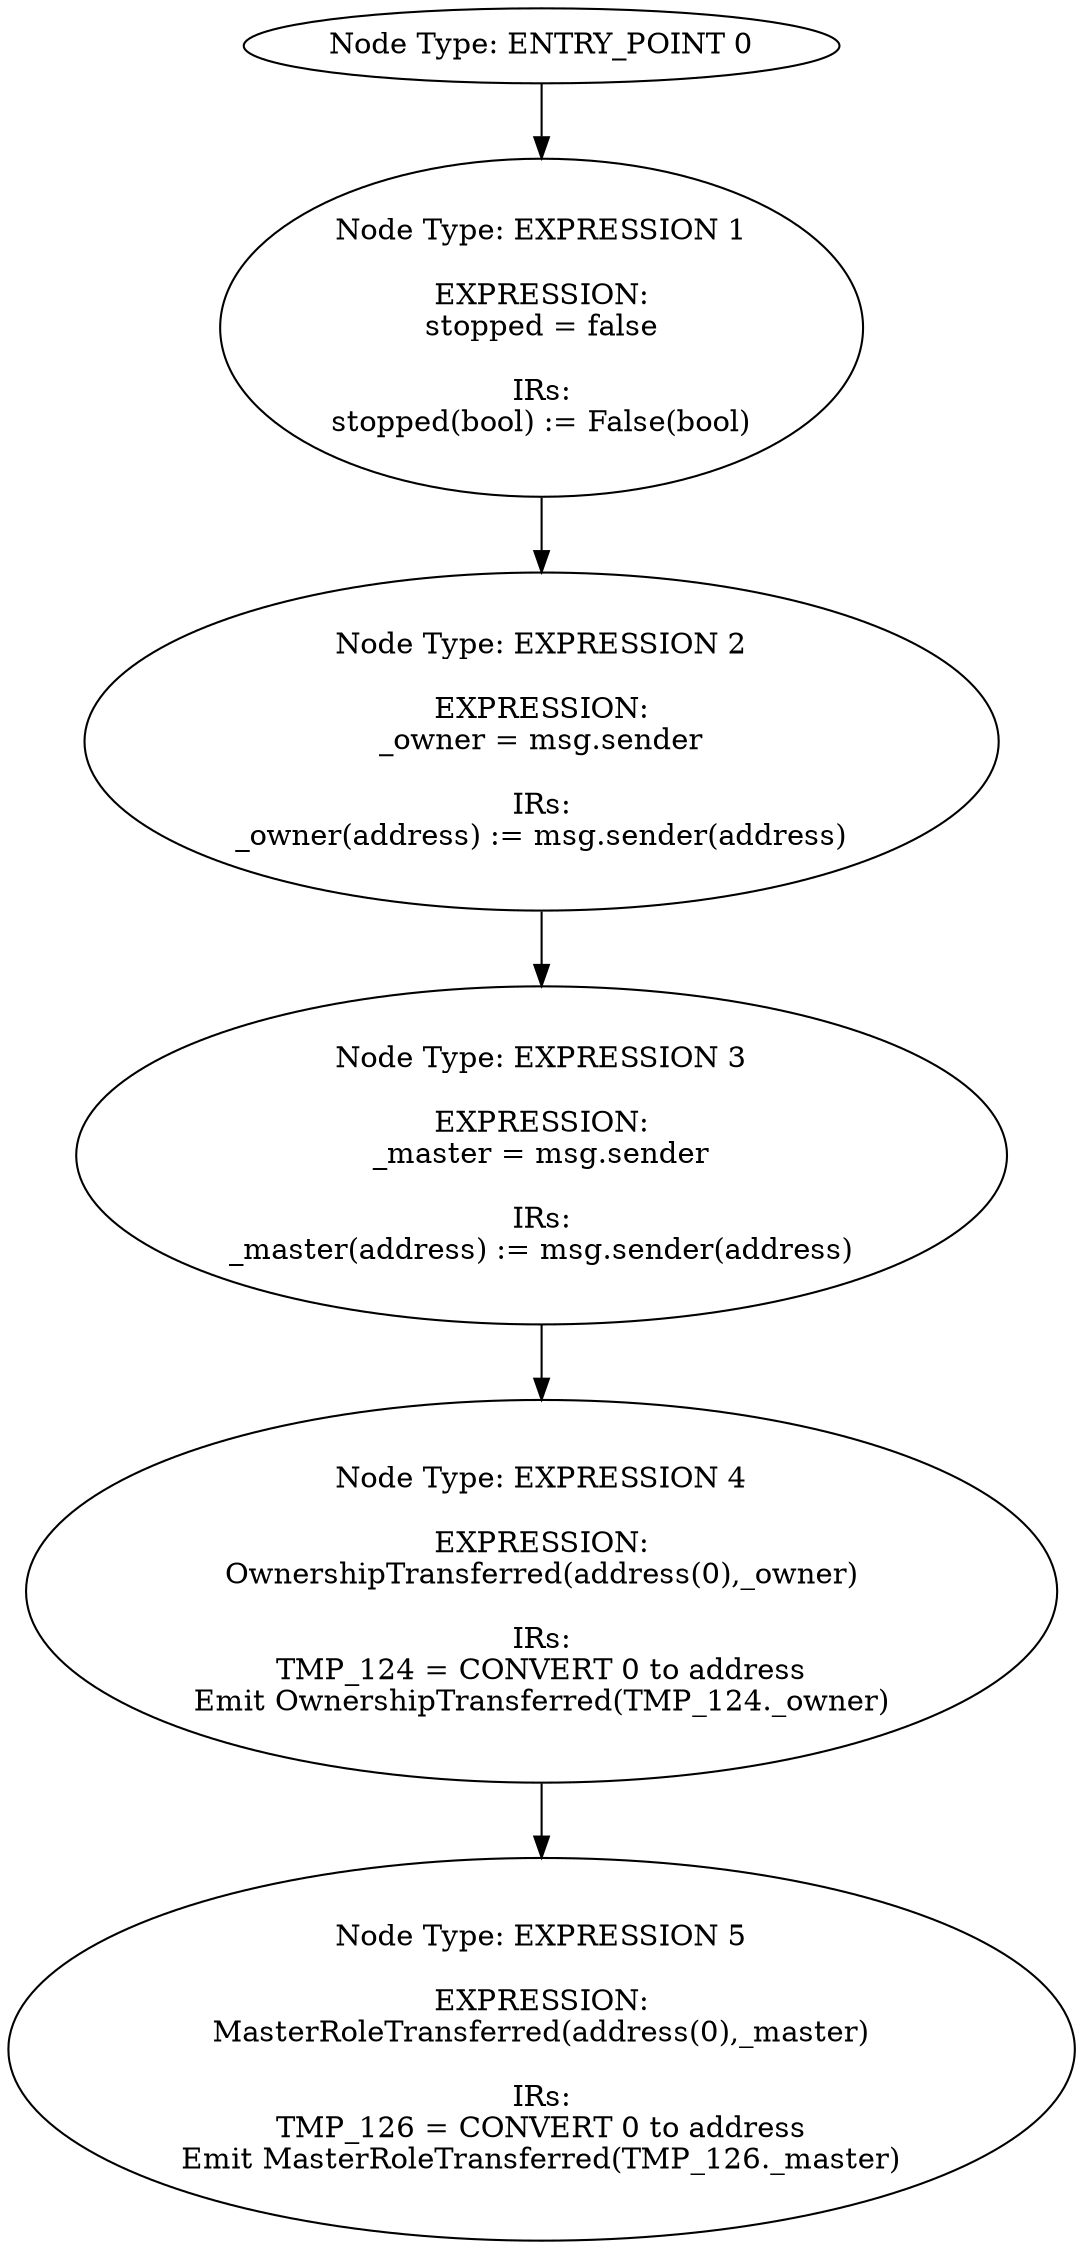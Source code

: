 digraph{
0[label="Node Type: ENTRY_POINT 0
"];
0->1;
1[label="Node Type: EXPRESSION 1

EXPRESSION:
stopped = false

IRs:
stopped(bool) := False(bool)"];
1->2;
2[label="Node Type: EXPRESSION 2

EXPRESSION:
_owner = msg.sender

IRs:
_owner(address) := msg.sender(address)"];
2->3;
3[label="Node Type: EXPRESSION 3

EXPRESSION:
_master = msg.sender

IRs:
_master(address) := msg.sender(address)"];
3->4;
4[label="Node Type: EXPRESSION 4

EXPRESSION:
OwnershipTransferred(address(0),_owner)

IRs:
TMP_124 = CONVERT 0 to address
Emit OwnershipTransferred(TMP_124._owner)"];
4->5;
5[label="Node Type: EXPRESSION 5

EXPRESSION:
MasterRoleTransferred(address(0),_master)

IRs:
TMP_126 = CONVERT 0 to address
Emit MasterRoleTransferred(TMP_126._master)"];
}
